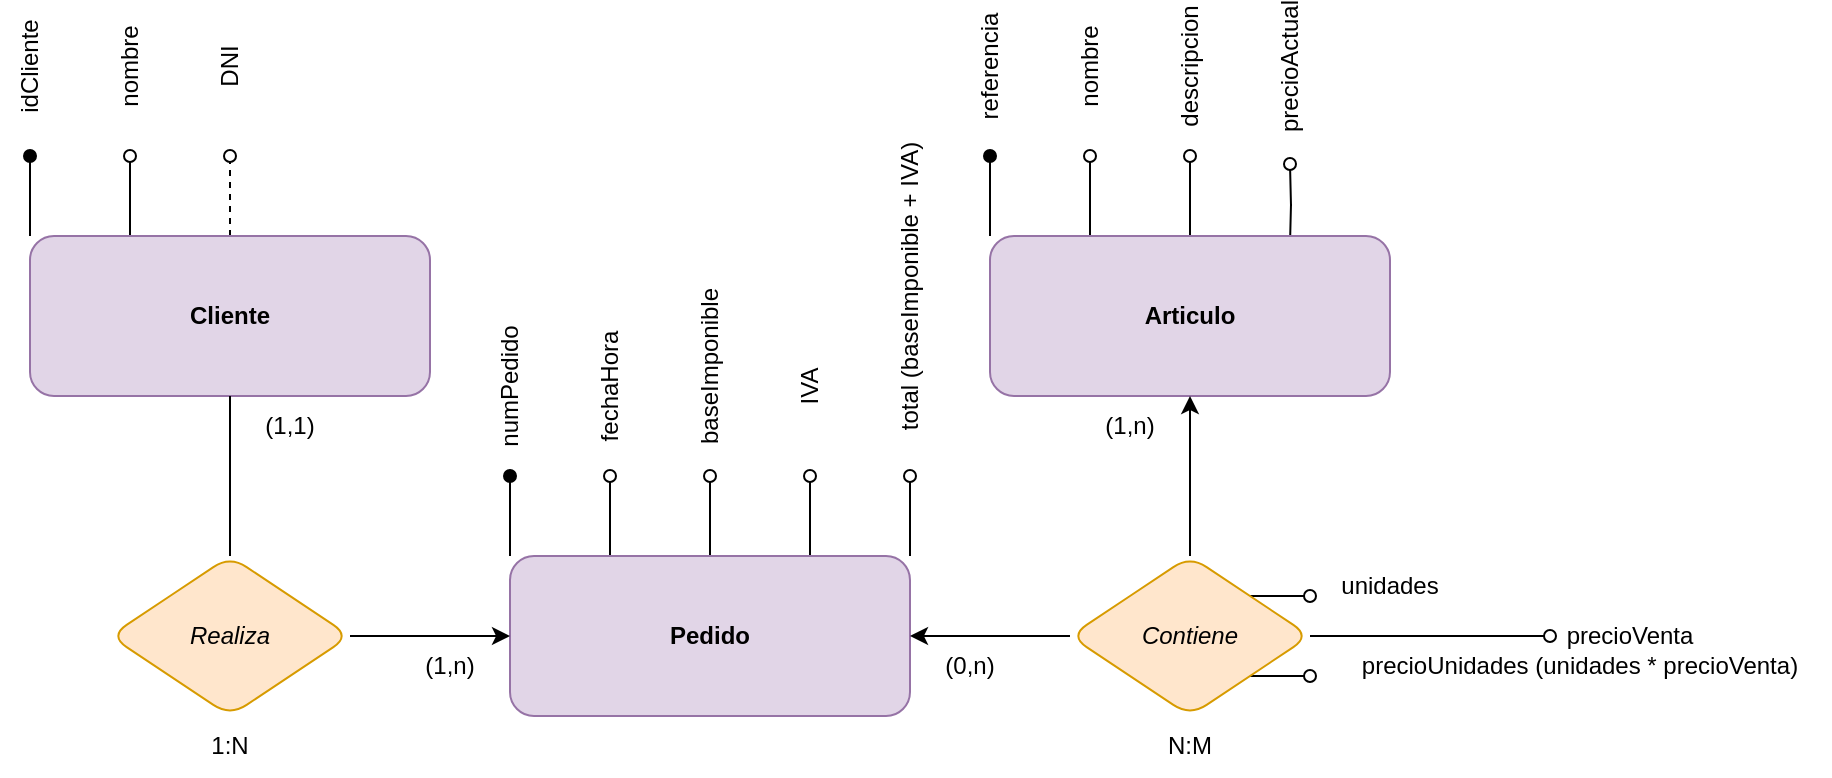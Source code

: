 <mxfile version="15.7.3" type="google"><diagram id="afIBmF0vZQhHYOqovpUd" name="Page-1"><mxGraphModel dx="868" dy="507" grid="1" gridSize="10" guides="1" tooltips="1" connect="1" arrows="1" fold="1" page="1" pageScale="1" pageWidth="827" pageHeight="1169" math="0" shadow="0"><root><mxCell id="0"/><mxCell id="1" parent="0"/><mxCell id="kHN5l1xVM93DeQ0wh3S0-1" style="edgeStyle=orthogonalEdgeStyle;rounded=0;orthogonalLoop=1;jettySize=auto;html=1;exitX=0;exitY=0;exitDx=0;exitDy=0;endArrow=oval;endFill=1;" parent="1" source="kHN5l1xVM93DeQ0wh3S0-4" edge="1"><mxGeometry relative="1" as="geometry"><mxPoint x="80" y="160" as="targetPoint"/></mxGeometry></mxCell><mxCell id="kHN5l1xVM93DeQ0wh3S0-2" style="edgeStyle=orthogonalEdgeStyle;rounded=0;orthogonalLoop=1;jettySize=auto;html=1;exitX=0.25;exitY=0;exitDx=0;exitDy=0;endArrow=oval;endFill=0;" parent="1" source="kHN5l1xVM93DeQ0wh3S0-4" edge="1"><mxGeometry relative="1" as="geometry"><mxPoint x="130" y="160" as="targetPoint"/></mxGeometry></mxCell><mxCell id="kHN5l1xVM93DeQ0wh3S0-3" style="edgeStyle=orthogonalEdgeStyle;rounded=0;orthogonalLoop=1;jettySize=auto;html=1;endArrow=oval;endFill=0;dashed=1;" parent="1" source="kHN5l1xVM93DeQ0wh3S0-4" edge="1"><mxGeometry relative="1" as="geometry"><mxPoint x="180" y="160" as="targetPoint"/></mxGeometry></mxCell><mxCell id="kHN5l1xVM93DeQ0wh3S0-4" value="&lt;b&gt;Cliente&lt;/b&gt;" style="rounded=1;whiteSpace=wrap;html=1;fillColor=#e1d5e7;strokeColor=#9673a6;" parent="1" vertex="1"><mxGeometry x="80" y="200" width="200" height="80" as="geometry"/></mxCell><mxCell id="kHN5l1xVM93DeQ0wh3S0-5" style="edgeStyle=orthogonalEdgeStyle;rounded=0;orthogonalLoop=1;jettySize=auto;html=1;exitX=0;exitY=0;exitDx=0;exitDy=0;endArrow=oval;endFill=1;" parent="1" source="kHN5l1xVM93DeQ0wh3S0-9" edge="1"><mxGeometry relative="1" as="geometry"><mxPoint x="560" y="160" as="targetPoint"/></mxGeometry></mxCell><mxCell id="kHN5l1xVM93DeQ0wh3S0-6" style="edgeStyle=orthogonalEdgeStyle;rounded=0;orthogonalLoop=1;jettySize=auto;html=1;exitX=0.25;exitY=0;exitDx=0;exitDy=0;endArrow=oval;endFill=0;" parent="1" source="kHN5l1xVM93DeQ0wh3S0-9" edge="1"><mxGeometry relative="1" as="geometry"><mxPoint x="610" y="160" as="targetPoint"/></mxGeometry></mxCell><mxCell id="kHN5l1xVM93DeQ0wh3S0-7" style="edgeStyle=orthogonalEdgeStyle;rounded=0;orthogonalLoop=1;jettySize=auto;html=1;endArrow=oval;endFill=0;" parent="1" source="kHN5l1xVM93DeQ0wh3S0-9" edge="1"><mxGeometry relative="1" as="geometry"><mxPoint x="660" y="160" as="targetPoint"/></mxGeometry></mxCell><mxCell id="kHN5l1xVM93DeQ0wh3S0-8" style="edgeStyle=orthogonalEdgeStyle;rounded=0;orthogonalLoop=1;jettySize=auto;html=1;exitX=0.75;exitY=0;exitDx=0;exitDy=0;endArrow=oval;endFill=0;" parent="1" edge="1"><mxGeometry relative="1" as="geometry"><mxPoint x="710" y="164" as="targetPoint"/><mxPoint x="710" y="204" as="sourcePoint"/></mxGeometry></mxCell><mxCell id="kHN5l1xVM93DeQ0wh3S0-9" value="&lt;b&gt;Articulo&lt;/b&gt;" style="rounded=1;whiteSpace=wrap;html=1;fillColor=#e1d5e7;strokeColor=#9673a6;" parent="1" vertex="1"><mxGeometry x="560" y="200" width="200" height="80" as="geometry"/></mxCell><mxCell id="kHN5l1xVM93DeQ0wh3S0-10" style="edgeStyle=orthogonalEdgeStyle;rounded=0;orthogonalLoop=1;jettySize=auto;html=1;exitX=0;exitY=0;exitDx=0;exitDy=0;endArrow=oval;endFill=1;" parent="1" source="kHN5l1xVM93DeQ0wh3S0-13" edge="1"><mxGeometry relative="1" as="geometry"><mxPoint x="320" y="320" as="targetPoint"/></mxGeometry></mxCell><mxCell id="kHN5l1xVM93DeQ0wh3S0-11" style="edgeStyle=orthogonalEdgeStyle;rounded=0;orthogonalLoop=1;jettySize=auto;html=1;exitX=0.25;exitY=0;exitDx=0;exitDy=0;endArrow=oval;endFill=0;" parent="1" source="kHN5l1xVM93DeQ0wh3S0-13" edge="1"><mxGeometry relative="1" as="geometry"><mxPoint x="370" y="320" as="targetPoint"/></mxGeometry></mxCell><mxCell id="kHN5l1xVM93DeQ0wh3S0-12" style="edgeStyle=orthogonalEdgeStyle;rounded=0;orthogonalLoop=1;jettySize=auto;html=1;endArrow=oval;endFill=0;" parent="1" source="kHN5l1xVM93DeQ0wh3S0-13" edge="1"><mxGeometry relative="1" as="geometry"><mxPoint x="420" y="320" as="targetPoint"/></mxGeometry></mxCell><mxCell id="kHN5l1xVM93DeQ0wh3S0-40" style="edgeStyle=orthogonalEdgeStyle;rounded=0;orthogonalLoop=1;jettySize=auto;html=1;exitX=0.75;exitY=0;exitDx=0;exitDy=0;endArrow=oval;endFill=0;" parent="1" source="kHN5l1xVM93DeQ0wh3S0-13" edge="1"><mxGeometry relative="1" as="geometry"><mxPoint x="470" y="320" as="targetPoint"/></mxGeometry></mxCell><mxCell id="9Wr20UGb8qh-SaG7okVM-1" style="edgeStyle=orthogonalEdgeStyle;rounded=0;orthogonalLoop=1;jettySize=auto;html=1;exitX=1;exitY=0;exitDx=0;exitDy=0;endArrow=oval;endFill=0;" edge="1" parent="1" source="kHN5l1xVM93DeQ0wh3S0-13"><mxGeometry relative="1" as="geometry"><mxPoint x="520" y="320" as="targetPoint"/></mxGeometry></mxCell><mxCell id="kHN5l1xVM93DeQ0wh3S0-13" value="&lt;b&gt;Pedido&lt;/b&gt;" style="rounded=1;whiteSpace=wrap;html=1;fillColor=#e1d5e7;strokeColor=#9673a6;" parent="1" vertex="1"><mxGeometry x="320" y="360" width="200" height="80" as="geometry"/></mxCell><mxCell id="kHN5l1xVM93DeQ0wh3S0-14" style="edgeStyle=orthogonalEdgeStyle;rounded=0;orthogonalLoop=1;jettySize=auto;html=1;exitX=0.5;exitY=0;exitDx=0;exitDy=0;entryX=0.5;entryY=1;entryDx=0;entryDy=0;endArrow=none;endFill=0;" parent="1" source="kHN5l1xVM93DeQ0wh3S0-16" target="kHN5l1xVM93DeQ0wh3S0-4" edge="1"><mxGeometry relative="1" as="geometry"/></mxCell><mxCell id="kHN5l1xVM93DeQ0wh3S0-15" style="edgeStyle=orthogonalEdgeStyle;rounded=0;orthogonalLoop=1;jettySize=auto;html=1;" parent="1" source="kHN5l1xVM93DeQ0wh3S0-16" target="kHN5l1xVM93DeQ0wh3S0-13" edge="1"><mxGeometry relative="1" as="geometry"/></mxCell><mxCell id="kHN5l1xVM93DeQ0wh3S0-16" value="&lt;i&gt;Realiza&lt;/i&gt;" style="rhombus;whiteSpace=wrap;html=1;rounded=1;fillColor=#ffe6cc;strokeColor=#d79b00;" parent="1" vertex="1"><mxGeometry x="120" y="360" width="120" height="80" as="geometry"/></mxCell><mxCell id="kHN5l1xVM93DeQ0wh3S0-17" style="edgeStyle=orthogonalEdgeStyle;rounded=0;orthogonalLoop=1;jettySize=auto;html=1;entryX=1;entryY=0.5;entryDx=0;entryDy=0;" parent="1" source="kHN5l1xVM93DeQ0wh3S0-21" target="kHN5l1xVM93DeQ0wh3S0-13" edge="1"><mxGeometry relative="1" as="geometry"/></mxCell><mxCell id="kHN5l1xVM93DeQ0wh3S0-18" style="edgeStyle=orthogonalEdgeStyle;rounded=0;orthogonalLoop=1;jettySize=auto;html=1;entryX=0.5;entryY=1;entryDx=0;entryDy=0;" parent="1" source="kHN5l1xVM93DeQ0wh3S0-21" target="kHN5l1xVM93DeQ0wh3S0-9" edge="1"><mxGeometry relative="1" as="geometry"/></mxCell><mxCell id="kHN5l1xVM93DeQ0wh3S0-19" style="edgeStyle=orthogonalEdgeStyle;rounded=0;orthogonalLoop=1;jettySize=auto;html=1;exitX=1;exitY=0;exitDx=0;exitDy=0;endArrow=oval;endFill=0;" parent="1" source="kHN5l1xVM93DeQ0wh3S0-21" edge="1"><mxGeometry relative="1" as="geometry"><mxPoint x="720" y="380" as="targetPoint"/></mxGeometry></mxCell><mxCell id="kHN5l1xVM93DeQ0wh3S0-20" style="edgeStyle=orthogonalEdgeStyle;rounded=0;orthogonalLoop=1;jettySize=auto;html=1;exitX=1;exitY=1;exitDx=0;exitDy=0;endArrow=oval;endFill=0;" parent="1" source="kHN5l1xVM93DeQ0wh3S0-21" edge="1"><mxGeometry relative="1" as="geometry"><mxPoint x="720" y="420" as="targetPoint"/></mxGeometry></mxCell><mxCell id="kXypWJI23cPmQp_3I9_8-1" style="edgeStyle=orthogonalEdgeStyle;rounded=0;orthogonalLoop=1;jettySize=auto;html=1;exitX=1;exitY=0.5;exitDx=0;exitDy=0;endArrow=oval;endFill=0;" parent="1" source="kHN5l1xVM93DeQ0wh3S0-21" edge="1"><mxGeometry relative="1" as="geometry"><mxPoint x="840" y="400" as="targetPoint"/></mxGeometry></mxCell><mxCell id="kHN5l1xVM93DeQ0wh3S0-21" value="&lt;i&gt;Contiene&lt;/i&gt;" style="rhombus;whiteSpace=wrap;html=1;rounded=1;fillColor=#ffe6cc;strokeColor=#d79b00;" parent="1" vertex="1"><mxGeometry x="600" y="360" width="120" height="80" as="geometry"/></mxCell><mxCell id="kHN5l1xVM93DeQ0wh3S0-22" value="idCliente" style="text;html=1;strokeColor=none;fillColor=none;align=center;verticalAlign=middle;whiteSpace=wrap;rounded=0;rotation=-90;" parent="1" vertex="1"><mxGeometry x="50" y="100" width="60" height="30" as="geometry"/></mxCell><mxCell id="kHN5l1xVM93DeQ0wh3S0-23" value="nombre" style="text;html=1;strokeColor=none;fillColor=none;align=center;verticalAlign=middle;whiteSpace=wrap;rounded=0;rotation=-90;" parent="1" vertex="1"><mxGeometry x="100" y="100" width="60" height="30" as="geometry"/></mxCell><mxCell id="kHN5l1xVM93DeQ0wh3S0-24" value="DNI" style="text;html=1;strokeColor=none;fillColor=none;align=center;verticalAlign=middle;whiteSpace=wrap;rounded=0;rotation=-90;" parent="1" vertex="1"><mxGeometry x="150" y="100" width="60" height="30" as="geometry"/></mxCell><mxCell id="kHN5l1xVM93DeQ0wh3S0-25" value="referencia" style="text;html=1;strokeColor=none;fillColor=none;align=center;verticalAlign=middle;whiteSpace=wrap;rounded=0;rotation=-90;" parent="1" vertex="1"><mxGeometry x="530" y="100" width="60" height="30" as="geometry"/></mxCell><mxCell id="kHN5l1xVM93DeQ0wh3S0-26" value="&lt;div&gt;nombre&lt;br&gt;&lt;/div&gt;" style="text;html=1;strokeColor=none;fillColor=none;align=center;verticalAlign=middle;whiteSpace=wrap;rounded=0;rotation=-90;" parent="1" vertex="1"><mxGeometry x="580" y="100" width="60" height="30" as="geometry"/></mxCell><mxCell id="kHN5l1xVM93DeQ0wh3S0-27" value="descripcion" style="text;html=1;strokeColor=none;fillColor=none;align=center;verticalAlign=middle;whiteSpace=wrap;rounded=0;rotation=-90;" parent="1" vertex="1"><mxGeometry x="630" y="100" width="60" height="30" as="geometry"/></mxCell><mxCell id="kHN5l1xVM93DeQ0wh3S0-28" value="precioActual" style="text;html=1;strokeColor=none;fillColor=none;align=center;verticalAlign=middle;whiteSpace=wrap;rounded=0;rotation=-90;" parent="1" vertex="1"><mxGeometry x="680" y="100" width="60" height="30" as="geometry"/></mxCell><mxCell id="kHN5l1xVM93DeQ0wh3S0-29" value="numPedido" style="text;html=1;strokeColor=none;fillColor=none;align=center;verticalAlign=middle;whiteSpace=wrap;rounded=0;rotation=-90;" parent="1" vertex="1"><mxGeometry x="290" y="260" width="60" height="30" as="geometry"/></mxCell><mxCell id="kHN5l1xVM93DeQ0wh3S0-30" value="fechaHora" style="text;html=1;strokeColor=none;fillColor=none;align=center;verticalAlign=middle;whiteSpace=wrap;rounded=0;rotation=-90;" parent="1" vertex="1"><mxGeometry x="340" y="260" width="60" height="30" as="geometry"/></mxCell><mxCell id="kHN5l1xVM93DeQ0wh3S0-31" value="baseImponible" style="text;html=1;strokeColor=none;fillColor=none;align=center;verticalAlign=middle;whiteSpace=wrap;rounded=0;rotation=-90;" parent="1" vertex="1"><mxGeometry x="390" y="250" width="60" height="30" as="geometry"/></mxCell><mxCell id="kHN5l1xVM93DeQ0wh3S0-32" value="(1,n)" style="text;html=1;strokeColor=none;fillColor=none;align=center;verticalAlign=middle;whiteSpace=wrap;rounded=0;" parent="1" vertex="1"><mxGeometry x="260" y="400" width="60" height="30" as="geometry"/></mxCell><mxCell id="kHN5l1xVM93DeQ0wh3S0-33" value="(1,1)" style="text;html=1;strokeColor=none;fillColor=none;align=center;verticalAlign=middle;whiteSpace=wrap;rounded=0;" parent="1" vertex="1"><mxGeometry x="180" y="280" width="60" height="30" as="geometry"/></mxCell><mxCell id="kHN5l1xVM93DeQ0wh3S0-34" value="1:N" style="text;html=1;strokeColor=none;fillColor=none;align=center;verticalAlign=middle;whiteSpace=wrap;rounded=0;" parent="1" vertex="1"><mxGeometry x="150" y="440" width="60" height="30" as="geometry"/></mxCell><mxCell id="kHN5l1xVM93DeQ0wh3S0-35" value="(1,n)" style="text;html=1;strokeColor=none;fillColor=none;align=center;verticalAlign=middle;whiteSpace=wrap;rounded=0;" parent="1" vertex="1"><mxGeometry x="600" y="280" width="60" height="30" as="geometry"/></mxCell><mxCell id="kHN5l1xVM93DeQ0wh3S0-36" value="(0,n)" style="text;html=1;strokeColor=none;fillColor=none;align=center;verticalAlign=middle;whiteSpace=wrap;rounded=0;" parent="1" vertex="1"><mxGeometry x="520" y="400" width="60" height="30" as="geometry"/></mxCell><mxCell id="kHN5l1xVM93DeQ0wh3S0-37" value="N:M" style="text;html=1;strokeColor=none;fillColor=none;align=center;verticalAlign=middle;whiteSpace=wrap;rounded=0;" parent="1" vertex="1"><mxGeometry x="630" y="440" width="60" height="30" as="geometry"/></mxCell><mxCell id="kHN5l1xVM93DeQ0wh3S0-38" value="unidades" style="text;html=1;strokeColor=none;fillColor=none;align=center;verticalAlign=middle;whiteSpace=wrap;rounded=0;" parent="1" vertex="1"><mxGeometry x="730" y="360" width="60" height="30" as="geometry"/></mxCell><mxCell id="kHN5l1xVM93DeQ0wh3S0-39" value="precioUnidades (unidades * precioVenta)" style="text;html=1;strokeColor=none;fillColor=none;align=center;verticalAlign=middle;whiteSpace=wrap;rounded=0;" parent="1" vertex="1"><mxGeometry x="730" y="400" width="250" height="30" as="geometry"/></mxCell><mxCell id="kHN5l1xVM93DeQ0wh3S0-41" value="IVA" style="text;html=1;strokeColor=none;fillColor=none;align=center;verticalAlign=middle;whiteSpace=wrap;rounded=0;rotation=-90;" parent="1" vertex="1"><mxGeometry x="440" y="260" width="60" height="30" as="geometry"/></mxCell><mxCell id="kXypWJI23cPmQp_3I9_8-2" value="precioVenta" style="text;html=1;strokeColor=none;fillColor=none;align=center;verticalAlign=middle;whiteSpace=wrap;rounded=0;" parent="1" vertex="1"><mxGeometry x="850" y="385" width="60" height="30" as="geometry"/></mxCell><mxCell id="9Wr20UGb8qh-SaG7okVM-3" value="total (baseImponible + IVA)" style="text;html=1;strokeColor=none;fillColor=none;align=center;verticalAlign=middle;whiteSpace=wrap;rounded=0;rotation=-90;" vertex="1" parent="1"><mxGeometry x="430" y="220" width="180" height="10" as="geometry"/></mxCell></root></mxGraphModel></diagram></mxfile>